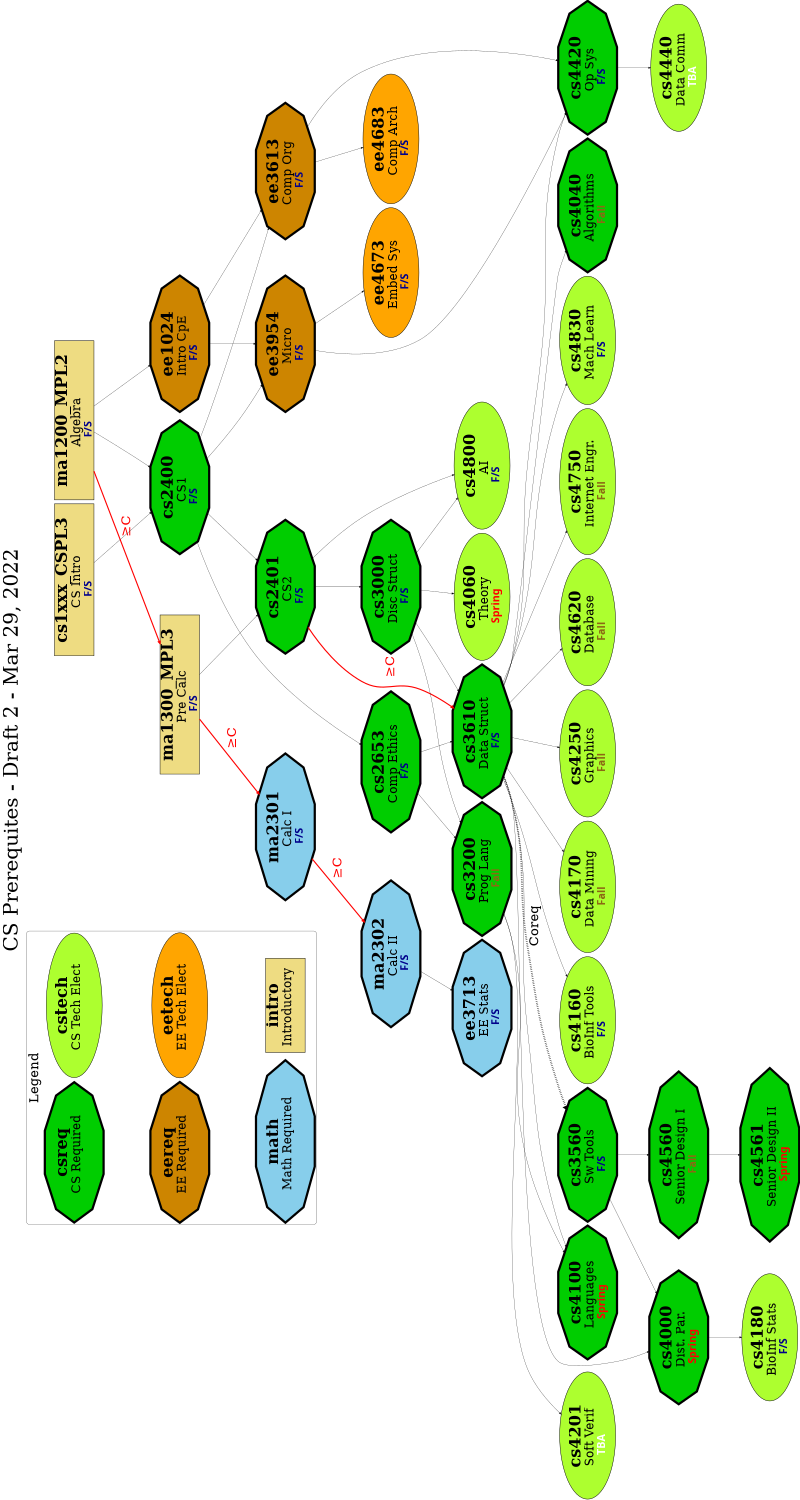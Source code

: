 # 0 "cs_ugrad.dotcc"
# 0 "<built-in>"
# 0 "<command-line>"
# 1 "cs_ugrad.dotcc"
# 54 "cs_ugrad.dotcc"
digraph cs_undergrad {

 rankdir=TB;



 size="10,7"







 ranksep="2.0"


 graph [ dpi = 600 ];


 landscape=true


 labelloc="t"
 fontsize=90
    label="CS Prerequites - Draft 2 - Mar 29, 2022"


 subgraph cluster_Legend {
     style = rounded;
  label="Legend"
  fontsize="60"

  node [shape = ellipse, penwidth=2, orange1 = blueviolet, style = filled, fillcolor=orange1,width=0.25,margin="0,0",fontsize=28] ; eetech [margin="0,0", label= < <FONT POINT-SIZE="72"> <b> eetech </b> </FONT> <br/> <FONT POINT-SIZE="55"> EE Tech Elect </FONT> <FONT POINT-SIZE="50"> <br /> </FONT> <FONT POINT-SIZE="48" face="Impact">   </FONT> >];
  node [shape = ellipse, penwidth=2, greenyellow = blueviolet, style = filled, fillcolor=greenyellow,width=0.25,margin="0,0",fontsize=28] ; cstech [margin="0,0", label= < <FONT POINT-SIZE="72"> <b> cstech </b> </FONT> <br/> <FONT POINT-SIZE="55"> CS Tech Elect </FONT> <FONT POINT-SIZE="50"> <br /> </FONT> <FONT POINT-SIZE="48" face="Impact">   </FONT> >];
  node [shape=polygon, sides=10, penwidth=10, style = "filled", fontcolor=black, fillcolor=orange3,width=0.25,margin="0,0",fontsize=28] ; eereq [margin="0,0", label= < <FONT POINT-SIZE="72"> <b> eereq </b> </FONT> <br/> <FONT POINT-SIZE="55"> EE Required </FONT> <FONT POINT-SIZE="50"> <br /> </FONT> <FONT POINT-SIZE="48" face="Impact">   </FONT> >];
  node [shape=polygon, sides=10, penwidth=10, style = "filled", fontcolor=black, fillcolor=green3,width=0.25,margin="0,0",fontsize=28] ; csreq [margin="0,0", label= < <FONT POINT-SIZE="72"> <b> csreq </b> </FONT> <br/> <FONT POINT-SIZE="55"> CS Required </FONT> <FONT POINT-SIZE="50"> <br /> </FONT> <FONT POINT-SIZE="48" face="Impact">   </FONT> >];
  node [shape=polygon, sides=10, penwidth=10, style = "filled", fontcolor=black, fillcolor=skyblue,width=0.25,margin="0,0",fontsize=28] ; math [margin="0,0", label= < <FONT POINT-SIZE="72"> <b> math </b> </FONT> <br/> <FONT POINT-SIZE="55"> Math Required </FONT> <FONT POINT-SIZE="50"> <br /> </FONT> <FONT POINT-SIZE="48" face="Impact">   </FONT> >];
     node [shape = box, penwidth=2, style = filled, fontcolor=black, fillcolor=lightgoldenrod2,width=0.25,margin="0,0",fontsize=28] ; intro [margin="0,0", label= < <FONT POINT-SIZE="72"> <b> intro </b> </FONT> <br/> <FONT POINT-SIZE="55"> Introductory </FONT> <FONT POINT-SIZE="50"> <br /> </FONT> <FONT POINT-SIZE="48" face="Impact">   </FONT> >];


  csreq -> eereq -> math [style=invis]
  cstech -> eetech -> intro [style=invis]
   };


 subgraph free_space {
  EXTRA [ label = "S1", style = invis ]; FREESPACE1 [width=15,style = invis];
   };



    node [shape = box, penwidth=2, style = filled, fontcolor=black, fillcolor=lightgoldenrod2,width=0.25,margin="0,0",fontsize=28] ; ma1200_MPL2 [margin="0,0", label= < <FONT POINT-SIZE="72"> <b> ma1200_MPL2 </b> </FONT> <br/> <FONT POINT-SIZE="55"> Algebra </FONT> <FONT POINT-SIZE="50"> <br /> </FONT> <FONT POINT-SIZE="48" face="Impact"> <FONT COLOR="darkblue"><b> F/S </b></FONT>   </FONT> >];

    node [shape = box, penwidth=2, style = filled, fontcolor=black, fillcolor=lightgoldenrod2,width=0.25,margin="0,0",fontsize=28] ; cs1xxx_CSPL3 [margin="0,0", label= < <FONT POINT-SIZE="72"> <b> cs1xxx_CSPL3 </b> </FONT> <br/> <FONT POINT-SIZE="55"> CS Intro </FONT> <FONT POINT-SIZE="50"> <br /> </FONT> <FONT POINT-SIZE="48" face="Impact"> <FONT COLOR="darkblue"><b> F/S </b></FONT>   </FONT> >];

    node [shape = box, penwidth=2, style = filled, fontcolor=black, fillcolor=lightgoldenrod2,width=0.25,margin="0,0",fontsize=28] ; ma1300_MPL3 [margin="0,0", label= < <FONT POINT-SIZE="72"> <b> ma1300_MPL3 </b> </FONT> <br/> <FONT POINT-SIZE="55"> Pre Calc </FONT> <FONT POINT-SIZE="50"> <br /> </FONT> <FONT POINT-SIZE="48" face="Impact"> <FONT COLOR="darkblue"><b> F/S </b></FONT>   </FONT> >];
 ma1200_MPL2 -> ma1300_MPL3 [ label = " ≥C", fontsize=60, fontcolor=red, penwidth=5, color=red, style=bold]

    node [shape=polygon, sides=10, penwidth=10, style = "filled", fontcolor=black, fillcolor=skyblue,width=0.25,margin="0,0",fontsize=28] ; ma2301 [margin="0,0", label= < <FONT POINT-SIZE="72"> <b> ma2301 </b> </FONT> <br/> <FONT POINT-SIZE="55"> Calc I </FONT> <FONT POINT-SIZE="50"> <br /> </FONT> <FONT POINT-SIZE="48" face="Impact"> <FONT COLOR="darkblue"><b> F/S </b></FONT>   </FONT> >];
 ma1300_MPL3 -> ma2301 [ label = " ≥C", fontsize=60, fontcolor=red, penwidth=5, color=red, style=bold]

 node [shape=polygon, sides=10, penwidth=10, style = "filled", fontcolor=black, fillcolor=skyblue,width=0.25,margin="0,0",fontsize=28] ; ma2302 [margin="0,0", label= < <FONT POINT-SIZE="72"> <b> ma2302 </b> </FONT> <br/> <FONT POINT-SIZE="55"> Calc II </FONT> <FONT POINT-SIZE="50"> <br /> </FONT> <FONT POINT-SIZE="48" face="Impact"> <FONT COLOR="darkblue"><b> F/S </b></FONT>   </FONT> >];
 ma2301 -> ma2302 [ label = " ≥C", fontsize=60, fontcolor=red, penwidth=5, color=red, style=bold]

 node [shape=polygon, sides=10, penwidth=10, style = "filled", fontcolor=black, fillcolor=green3,width=0.25,margin="0,0",fontsize=28] ; cs2400 [margin="0,0", label= < <FONT POINT-SIZE="72"> <b> cs2400 </b> </FONT> <br/> <FONT POINT-SIZE="55"> CS1 </FONT> <FONT POINT-SIZE="50"> <br /> </FONT> <FONT POINT-SIZE="48" face="Impact"> <FONT COLOR="darkblue"><b> F/S </b></FONT>   </FONT> >];
 ma1200_MPL2 -> cs2400
 cs1xxx_CSPL3 -> cs2400

 node [shape=polygon, sides=10, penwidth=10, style = "filled", fontcolor=black, fillcolor=green3,width=0.25,margin="0,0",fontsize=28] ; cs2401 [margin="0,0", label= < <FONT POINT-SIZE="72"> <b> cs2401 </b> </FONT> <br/> <FONT POINT-SIZE="55"> CS2 </FONT> <FONT POINT-SIZE="50"> <br /> </FONT> <FONT POINT-SIZE="48" face="Impact"> <FONT COLOR="darkblue"><b> F/S </b></FONT>   </FONT> >];
 cs2400 -> cs2401
 ma1300_MPL3 -> cs2401

 node [shape=polygon, sides=10, penwidth=10, style = "filled", fontcolor=black, fillcolor=green3,width=0.25,margin="0,0",fontsize=28] ; cs3000 [margin="0,0", label= < <FONT POINT-SIZE="72"> <b> cs3000 </b> </FONT> <br/> <FONT POINT-SIZE="55"> Disc Struct </FONT> <FONT POINT-SIZE="50"> <br /> </FONT> <FONT POINT-SIZE="48" face="Impact"> <FONT COLOR="darkblue"><b> F/S </b></FONT>   </FONT> >];
 cs2401 -> cs3000

 node [shape=polygon, sides=10, penwidth=10, style = "filled", fontcolor=black, fillcolor=green3,width=0.25,margin="0,0",fontsize=28] ; cs3610 [margin="0,0", label= < <FONT POINT-SIZE="72"> <b> cs3610 </b> </FONT> <br/> <FONT POINT-SIZE="55"> Data Struct </FONT> <FONT POINT-SIZE="50"> <br /> </FONT> <FONT POINT-SIZE="48" face="Impact"> <FONT COLOR="darkblue"><b> F/S </b></FONT>   </FONT> >];
 cs2401 -> cs3610 [ label = " ≥C", fontsize=60, fontcolor=red, penwidth=5, color=red, style=bold]
 cs3000 -> cs3610

 node [shape=polygon, sides=10, penwidth=10, style = "filled", fontcolor=black, fillcolor=green3,width=0.25,margin="0,0",fontsize=28] ; cs3560 [margin="0,0", label= < <FONT POINT-SIZE="72"> <b> cs3560 </b> </FONT> <br/> <FONT POINT-SIZE="55"> Sw Tools </FONT> <FONT POINT-SIZE="50"> <br /> </FONT> <FONT POINT-SIZE="48" face="Impact"> <FONT COLOR="darkblue"><b> F/S </b></FONT>   </FONT> >];
 cs3610 -> cs3560 [ label = "Coreq", fontsize=60, penwidth=8, style=dotted]





 node [shape=polygon, sides=10, penwidth=10, style = "filled", fontcolor=black, fillcolor=orange3,width=0.25,margin="0,0",fontsize=28] ; ee1024 [margin="0,0", label= < <FONT POINT-SIZE="72"> <b> ee1024 </b> </FONT> <br/> <FONT POINT-SIZE="55"> Intro CpE </FONT> <FONT POINT-SIZE="50"> <br /> </FONT> <FONT POINT-SIZE="48" face="Impact"> <FONT COLOR="darkblue"><b> F/S </b></FONT>   </FONT> >];
 ma1200_MPL2 -> ee1024

    node [shape=polygon, sides=10, penwidth=10, style = "filled", fontcolor=black, fillcolor=orange3,width=0.25,margin="0,0",fontsize=28] ; ee3613 [margin="0,0", label= < <FONT POINT-SIZE="72"> <b> ee3613 </b> </FONT> <br/> <FONT POINT-SIZE="55"> Comp Org </FONT> <FONT POINT-SIZE="50"> <br /> </FONT> <FONT POINT-SIZE="48" face="Impact"> <FONT COLOR="darkblue"><b> F/S </b></FONT>   </FONT> >];
 ee1024 -> ee3613
 cs2400 -> ee3613

 node [shape=polygon, sides=10, penwidth=10, style = "filled", fontcolor=black, fillcolor=orange3,width=0.25,margin="0,0",fontsize=28] ; ee3954 [margin="0,0", label= < <FONT POINT-SIZE="72"> <b> ee3954 </b> </FONT> <br/> <FONT POINT-SIZE="55"> Micro </FONT> <FONT POINT-SIZE="50"> <br /> </FONT> <FONT POINT-SIZE="48" face="Impact"> <FONT COLOR="darkblue"><b> F/S </b></FONT>   </FONT> >];
 ee1024 -> ee3954
 cs2400 -> ee3954

    node [shape=polygon, sides=10, penwidth=10, style = "filled", fontcolor=black, fillcolor=skyblue,width=0.25,margin="0,0",fontsize=28] ; ee3713 [margin="0,0", label= < <FONT POINT-SIZE="72"> <b> ee3713 </b> </FONT> <br/> <FONT POINT-SIZE="55"> EE Stats </FONT> <FONT POINT-SIZE="50"> <br /> </FONT> <FONT POINT-SIZE="48" face="Impact"> <FONT COLOR="darkblue"><b> F/S </b></FONT>   </FONT> >];
 ma2302 -> ee3713

 node [shape=polygon, sides=10, penwidth=10, style = "filled", fontcolor=black, fillcolor=green3,width=0.25,margin="0,0",fontsize=28] ; cs2653 [margin="0,0", label= < <FONT POINT-SIZE="72"> <b> cs2653 </b> </FONT> <br/> <FONT POINT-SIZE="55"> Comp Ethics </FONT> <FONT POINT-SIZE="50"> <br /> </FONT> <FONT POINT-SIZE="48" face="Impact"> <FONT COLOR="darkblue"><b> F/S </b></FONT>   </FONT> >];
 cs2400 -> cs2653

 node [shape=polygon, sides=10, penwidth=10, style = "filled", fontcolor=black, fillcolor=green3,width=0.25,margin="0,0",fontsize=28] ; cs3200 [margin="0,0", label= < <FONT POINT-SIZE="72"> <b> cs3200 </b> </FONT> <br/> <FONT POINT-SIZE="55"> Prog Lang </FONT> <FONT POINT-SIZE="50"> <br /> </FONT> <FONT POINT-SIZE="48" face="Impact"> <FONT COLOR="goldenrod4"><b> Fall </b></FONT>   </FONT> >];
 cs3000 -> cs3200
 cs2653 -> cs3200

 node [shape=polygon, sides=10, penwidth=10, style = "filled", fontcolor=black, fillcolor=green3,width=0.25,margin="0,0",fontsize=28] ; cs3610 [margin="0,0", label= < <FONT POINT-SIZE="72"> <b> cs3610 </b> </FONT> <br/> <FONT POINT-SIZE="55"> Data Struct </FONT> <FONT POINT-SIZE="50"> <br /> </FONT> <FONT POINT-SIZE="48" face="Impact"> <FONT COLOR="darkblue"><b> F/S </b></FONT>   </FONT> >];
 cs2653 -> cs3610

 node [shape=polygon, sides=10, penwidth=10, style = "filled", fontcolor=black, fillcolor=green3,width=0.25,margin="0,0",fontsize=28] ; cs4000 [margin="0,0", label= < <FONT POINT-SIZE="72"> <b> cs4000 </b> </FONT> <br/> <FONT POINT-SIZE="55"> Dist. Par. </FONT> <FONT POINT-SIZE="50"> <br /> </FONT> <FONT POINT-SIZE="48" face="Impact"> <FONT COLOR="red"><b> Spring </b></FONT>   </FONT> >];
 cs3610 -> cs4000
 cs3560 -> cs4000

 node [shape=polygon, sides=10, penwidth=10, style = "filled", fontcolor=black, fillcolor=green3,width=0.25,margin="0,0",fontsize=28] ; cs4040 [margin="0,0", label= < <FONT POINT-SIZE="72"> <b> cs4040 </b> </FONT> <br/> <FONT POINT-SIZE="55"> Algorithms </FONT> <FONT POINT-SIZE="50"> <br /> </FONT> <FONT POINT-SIZE="48" face="Impact"> <FONT COLOR="goldenrod4"><b> Fall </b></FONT>   </FONT> >];
 cs3610 -> cs4040

 node [shape=polygon, sides=10, penwidth=10, style = "filled", fontcolor=black, fillcolor=green3,width=0.25,margin="0,0",fontsize=28] ; cs4100 [margin="0,0", label= < <FONT POINT-SIZE="72"> <b> cs4100 </b> </FONT> <br/> <FONT POINT-SIZE="55"> Languages </FONT> <FONT POINT-SIZE="50"> <br /> </FONT> <FONT POINT-SIZE="48" face="Impact"> <FONT COLOR="red"><b> Spring </b></FONT>   </FONT> >];
 cs3200 -> cs4100
 cs3610 -> cs4100

 node [shape=polygon, sides=10, penwidth=10, style = "filled", fontcolor=black, fillcolor=green3,width=0.25,margin="0,0",fontsize=28] ; cs4420 [margin="0,0", label= < <FONT POINT-SIZE="72"> <b> cs4420 </b> </FONT> <br/> <FONT POINT-SIZE="55"> Op Sys </FONT> <FONT POINT-SIZE="50"> <br /> </FONT> <FONT POINT-SIZE="48" face="Impact"> <FONT COLOR="darkblue"><b> F/S </b></FONT>   </FONT> >];
 ee3613 -> cs4420
 ee3954 -> cs4420
 cs3610 -> cs4420

 node [shape=polygon, sides=10, penwidth=10, style = "filled", fontcolor=black, fillcolor=green3,width=0.25,margin="0,0",fontsize=28] ; cs4560 [margin="0,0", label= < <FONT POINT-SIZE="72"> <b> cs4560 </b> </FONT> <br/> <FONT POINT-SIZE="55"> Senior Design I </FONT> <FONT POINT-SIZE="50"> <br /> </FONT> <FONT POINT-SIZE="48" face="Impact"> <FONT COLOR="goldenrod4"><b> Fall </b></FONT>   </FONT> >];
 cs3560 -> cs4560

 node [shape=polygon, sides=10, penwidth=10, style = "filled", fontcolor=black, fillcolor=green3,width=0.25,margin="0,0",fontsize=28] ; cs4561 [margin="0,0", label= < <FONT POINT-SIZE="72"> <b> cs4561 </b> </FONT> <br/> <FONT POINT-SIZE="55"> Senior Design II </FONT> <FONT POINT-SIZE="50"> <br /> </FONT> <FONT POINT-SIZE="48" face="Impact"> <FONT COLOR="red"><b> Spring </b></FONT>   </FONT> >];
 cs4560 -> cs4561





 node [shape = ellipse, penwidth=2, greenyellow = blueviolet, style = filled, fillcolor=greenyellow,width=0.25,margin="0,0",fontsize=28] ; cs4060 [margin="0,0", label= < <FONT POINT-SIZE="72"> <b> cs4060 </b> </FONT> <br/> <FONT POINT-SIZE="55"> Theory </FONT> <FONT POINT-SIZE="50"> <br /> </FONT> <FONT POINT-SIZE="48" face="Impact"> <FONT COLOR="red"><b> Spring </b></FONT>   </FONT> >];
 cs3000 -> cs4060
# 206 "cs_ugrad.dotcc"
 node [shape = ellipse, penwidth=2, greenyellow = blueviolet, style = filled, fillcolor=greenyellow,width=0.25,margin="0,0",fontsize=28] ; cs4160 [margin="0,0", label= < <FONT POINT-SIZE="72"> <b> cs4160 </b> </FONT> <br/> <FONT POINT-SIZE="55"> BioInf Tools </FONT> <FONT POINT-SIZE="50"> <br /> </FONT> <FONT POINT-SIZE="48" face="Impact"> <FONT COLOR="darkblue"><b> F/S </b></FONT>   </FONT> >];
 cs3610 -> cs4160

 node [shape = ellipse, penwidth=2, greenyellow = blueviolet, style = filled, fillcolor=greenyellow,width=0.25,margin="0,0",fontsize=28] ; cs4170 [margin="0,0", label= < <FONT POINT-SIZE="72"> <b> cs4170 </b> </FONT> <br/> <FONT POINT-SIZE="55"> Data Mining </FONT> <FONT POINT-SIZE="50"> <br /> </FONT> <FONT POINT-SIZE="48" face="Impact"> <FONT COLOR="goldenrod4"><b> Fall </b></FONT>   </FONT> >];
 cs3610 -> cs4170


 node [shape = ellipse, penwidth=2, greenyellow = blueviolet, style = filled, fillcolor=greenyellow,width=0.25,margin="0,0",fontsize=28] ; cs4180 [margin="0,0", label= < <FONT POINT-SIZE="72"> <b> cs4180 </b> </FONT> <br/> <FONT POINT-SIZE="55"> BioInf Stats </FONT> <FONT POINT-SIZE="50"> <br /> </FONT> <FONT POINT-SIZE="48" face="Impact"> <FONT COLOR="darkblue"><b> F/S </b></FONT>   </FONT> >];
 cs4000 -> cs4180


 node [shape = ellipse, penwidth=2, greenyellow = blueviolet, style = filled, fillcolor=greenyellow,width=0.25,margin="0,0",fontsize=28] ; cs4201 [margin="0,0", label= < <FONT POINT-SIZE="72"> <b> cs4201 </b> </FONT> <br/> <FONT POINT-SIZE="55"> Soft Verif </FONT> <FONT POINT-SIZE="50"> <br /> </FONT> <FONT POINT-SIZE="48" face="Impact"> <FONT COLOR="white"><b> TBA </b></FONT>   </FONT> >];
 cs3200 -> cs4201

 node [shape = ellipse, penwidth=2, greenyellow = blueviolet, style = filled, fillcolor=greenyellow,width=0.25,margin="0,0",fontsize=28] ; cs4250 [margin="0,0", label= < <FONT POINT-SIZE="72"> <b> cs4250 </b> </FONT> <br/> <FONT POINT-SIZE="55"> Graphics </FONT> <FONT POINT-SIZE="50"> <br /> </FONT> <FONT POINT-SIZE="48" face="Impact"> <FONT COLOR="goldenrod4"><b> Fall </b></FONT>   </FONT> >];
 cs3610 -> cs4250


 node [shape = ellipse, penwidth=2, greenyellow = blueviolet, style = filled, fillcolor=greenyellow,width=0.25,margin="0,0",fontsize=28] ; cs4440 [margin="0,0", label= < <FONT POINT-SIZE="72"> <b> cs4440 </b> </FONT> <br/> <FONT POINT-SIZE="55"> Data Comm </FONT> <FONT POINT-SIZE="50"> <br /> </FONT> <FONT POINT-SIZE="48" face="Impact"> <FONT COLOR="white"><b> TBA </b></FONT>   </FONT> >];
 cs4420 -> cs4440

 node [shape = ellipse, penwidth=2, greenyellow = blueviolet, style = filled, fillcolor=greenyellow,width=0.25,margin="0,0",fontsize=28] ; cs4620 [margin="0,0", label= < <FONT POINT-SIZE="72"> <b> cs4620 </b> </FONT> <br/> <FONT POINT-SIZE="55"> Database </FONT> <FONT POINT-SIZE="50"> <br /> </FONT> <FONT POINT-SIZE="48" face="Impact"> <FONT COLOR="goldenrod4"><b> Fall </b></FONT>   </FONT> >];
 cs3610 -> cs4620

 node [shape = ellipse, penwidth=2, greenyellow = blueviolet, style = filled, fillcolor=greenyellow,width=0.25,margin="0,0",fontsize=28] ; cs4750 [margin="0,0", label= < <FONT POINT-SIZE="72"> <b> cs4750 </b> </FONT> <br/> <FONT POINT-SIZE="55"> Internet Engr. </FONT> <FONT POINT-SIZE="50"> <br /> </FONT> <FONT POINT-SIZE="48" face="Impact"> <FONT COLOR="goldenrod4"><b> Fall </b></FONT>   </FONT> >];
 cs3610 -> cs4750

 node [shape = ellipse, penwidth=2, greenyellow = blueviolet, style = filled, fillcolor=greenyellow,width=0.25,margin="0,0",fontsize=28] ; cs4800 [margin="0,0", label= < <FONT POINT-SIZE="72"> <b> cs4800 </b> </FONT> <br/> <FONT POINT-SIZE="55"> AI </FONT> <FONT POINT-SIZE="50"> <br /> </FONT> <FONT POINT-SIZE="48" face="Impact"> <FONT COLOR="darkblue"><b> F/S </b></FONT>   </FONT> >];
 cs3000 -> cs4800
 cs2401 -> cs4800


 node [shape = ellipse, penwidth=2, greenyellow = blueviolet, style = filled, fillcolor=greenyellow,width=0.25,margin="0,0",fontsize=28] ; cs4830 [margin="0,0", label= < <FONT POINT-SIZE="72"> <b> cs4830 </b> </FONT> <br/> <FONT POINT-SIZE="55"> Mach Learn </FONT> <FONT POINT-SIZE="50"> <br /> </FONT> <FONT POINT-SIZE="48" face="Impact"> <FONT COLOR="darkblue"><b> F/S </b></FONT>   </FONT> >];
 cs3610 -> cs4830


 node [shape = ellipse, penwidth=2, orange1 = blueviolet, style = filled, fillcolor=orange1,width=0.25,margin="0,0",fontsize=28] ; ee4673 [margin="0,0", label= < <FONT POINT-SIZE="72"> <b> ee4673 </b> </FONT> <br/> <FONT POINT-SIZE="55"> Embed Sys </FONT> <FONT POINT-SIZE="50"> <br /> </FONT> <FONT POINT-SIZE="48" face="Impact"> <FONT COLOR="darkblue"><b> F/S </b></FONT>   </FONT> >];
 ee3954 -> ee4673


 node [shape = ellipse, penwidth=2, orange1 = blueviolet, style = filled, fillcolor=orange1,width=0.25,margin="0,0",fontsize=28] ; ee4683 [margin="0,0", label= < <FONT POINT-SIZE="72"> <b> ee4683 </b> </FONT> <br/> <FONT POINT-SIZE="55"> Comp Arch </FONT> <FONT POINT-SIZE="50"> <br /> </FONT> <FONT POINT-SIZE="48" face="Impact"> <FONT COLOR="darkblue"><b> F/S </b></FONT>   </FONT> >];
 ee3613 -> ee4683


}
